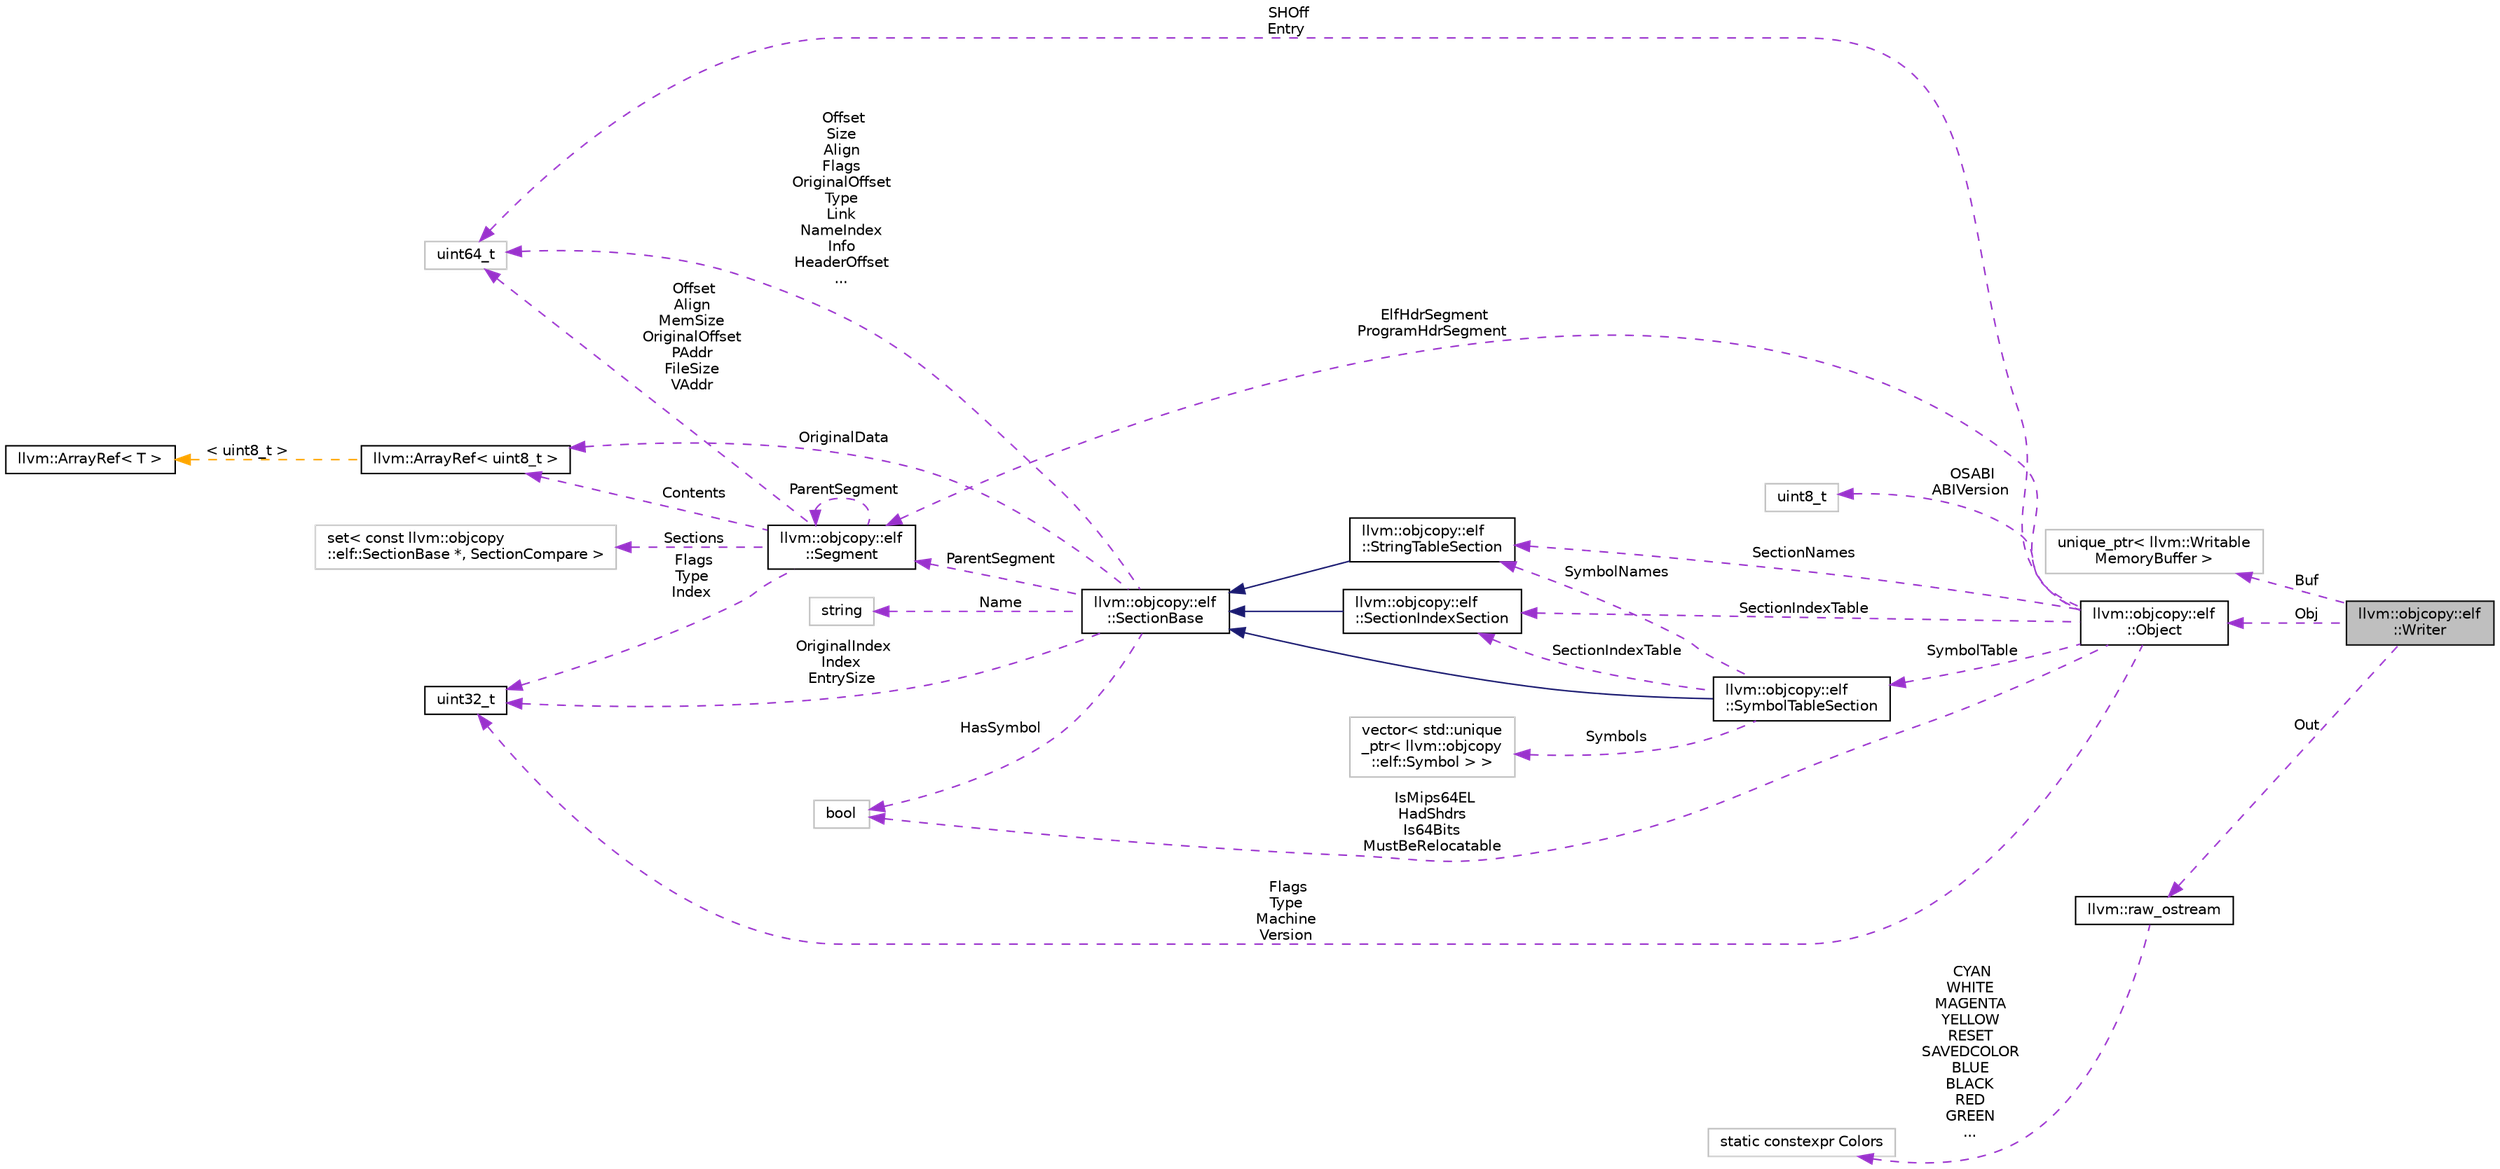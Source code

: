 digraph "llvm::objcopy::elf::Writer"
{
 // LATEX_PDF_SIZE
  bgcolor="transparent";
  edge [fontname="Helvetica",fontsize="10",labelfontname="Helvetica",labelfontsize="10"];
  node [fontname="Helvetica",fontsize="10",shape=record];
  rankdir="LR";
  Node1 [label="llvm::objcopy::elf\l::Writer",height=0.2,width=0.4,color="black", fillcolor="grey75", style="filled", fontcolor="black",tooltip=" "];
  Node2 -> Node1 [dir="back",color="darkorchid3",fontsize="10",style="dashed",label=" Buf" ,fontname="Helvetica"];
  Node2 [label="unique_ptr\< llvm::Writable\lMemoryBuffer \>",height=0.2,width=0.4,color="grey75",tooltip=" "];
  Node3 -> Node1 [dir="back",color="darkorchid3",fontsize="10",style="dashed",label=" Obj" ,fontname="Helvetica"];
  Node3 [label="llvm::objcopy::elf\l::Object",height=0.2,width=0.4,color="black",URL="$classllvm_1_1objcopy_1_1elf_1_1Object.html",tooltip=" "];
  Node4 -> Node3 [dir="back",color="darkorchid3",fontsize="10",style="dashed",label=" SHOff\nEntry" ,fontname="Helvetica"];
  Node4 [label="uint64_t",height=0.2,width=0.4,color="grey75",tooltip=" "];
  Node5 -> Node3 [dir="back",color="darkorchid3",fontsize="10",style="dashed",label=" ElfHdrSegment\nProgramHdrSegment" ,fontname="Helvetica"];
  Node5 [label="llvm::objcopy::elf\l::Segment",height=0.2,width=0.4,color="black",URL="$classllvm_1_1objcopy_1_1elf_1_1Segment.html",tooltip=" "];
  Node6 -> Node5 [dir="back",color="darkorchid3",fontsize="10",style="dashed",label=" Sections" ,fontname="Helvetica"];
  Node6 [label="set\< const llvm::objcopy\l::elf::SectionBase *, SectionCompare \>",height=0.2,width=0.4,color="grey75",tooltip=" "];
  Node4 -> Node5 [dir="back",color="darkorchid3",fontsize="10",style="dashed",label=" Offset\nAlign\nMemSize\nOriginalOffset\nPAddr\nFileSize\nVAddr" ,fontname="Helvetica"];
  Node5 -> Node5 [dir="back",color="darkorchid3",fontsize="10",style="dashed",label=" ParentSegment" ,fontname="Helvetica"];
  Node7 -> Node5 [dir="back",color="darkorchid3",fontsize="10",style="dashed",label=" Flags\nType\nIndex" ,fontname="Helvetica"];
  Node7 [label="uint32_t",height=0.2,width=0.4,color="black",URL="$classuint32__t.html",tooltip=" "];
  Node8 -> Node5 [dir="back",color="darkorchid3",fontsize="10",style="dashed",label=" Contents" ,fontname="Helvetica"];
  Node8 [label="llvm::ArrayRef\< uint8_t \>",height=0.2,width=0.4,color="black",URL="$classllvm_1_1ArrayRef.html",tooltip=" "];
  Node9 -> Node8 [dir="back",color="orange",fontsize="10",style="dashed",label=" \< uint8_t \>" ,fontname="Helvetica"];
  Node9 [label="llvm::ArrayRef\< T \>",height=0.2,width=0.4,color="black",URL="$classllvm_1_1ArrayRef.html",tooltip="ArrayRef - Represent a constant reference to an array (0 or more elements consecutively in memory),..."];
  Node7 -> Node3 [dir="back",color="darkorchid3",fontsize="10",style="dashed",label=" Flags\nType\nMachine\nVersion" ,fontname="Helvetica"];
  Node10 -> Node3 [dir="back",color="darkorchid3",fontsize="10",style="dashed",label=" OSABI\nABIVersion" ,fontname="Helvetica"];
  Node10 [label="uint8_t",height=0.2,width=0.4,color="grey75",tooltip=" "];
  Node11 -> Node3 [dir="back",color="darkorchid3",fontsize="10",style="dashed",label=" IsMips64EL\nHadShdrs\nIs64Bits\nMustBeRelocatable" ,fontname="Helvetica"];
  Node11 [label="bool",height=0.2,width=0.4,color="grey75",tooltip=" "];
  Node12 -> Node3 [dir="back",color="darkorchid3",fontsize="10",style="dashed",label=" SectionIndexTable" ,fontname="Helvetica"];
  Node12 [label="llvm::objcopy::elf\l::SectionIndexSection",height=0.2,width=0.4,color="black",URL="$classllvm_1_1objcopy_1_1elf_1_1SectionIndexSection.html",tooltip=" "];
  Node13 -> Node12 [dir="back",color="midnightblue",fontsize="10",style="solid",fontname="Helvetica"];
  Node13 [label="llvm::objcopy::elf\l::SectionBase",height=0.2,width=0.4,color="black",URL="$classllvm_1_1objcopy_1_1elf_1_1SectionBase.html",tooltip=" "];
  Node4 -> Node13 [dir="back",color="darkorchid3",fontsize="10",style="dashed",label=" Offset\nSize\nAlign\nFlags\nOriginalOffset\nType\nLink\nNameIndex\nInfo\nHeaderOffset\n..." ,fontname="Helvetica"];
  Node5 -> Node13 [dir="back",color="darkorchid3",fontsize="10",style="dashed",label=" ParentSegment" ,fontname="Helvetica"];
  Node7 -> Node13 [dir="back",color="darkorchid3",fontsize="10",style="dashed",label=" OriginalIndex\nIndex\nEntrySize" ,fontname="Helvetica"];
  Node11 -> Node13 [dir="back",color="darkorchid3",fontsize="10",style="dashed",label=" HasSymbol" ,fontname="Helvetica"];
  Node14 -> Node13 [dir="back",color="darkorchid3",fontsize="10",style="dashed",label=" Name" ,fontname="Helvetica"];
  Node14 [label="string",height=0.2,width=0.4,color="grey75",tooltip=" "];
  Node8 -> Node13 [dir="back",color="darkorchid3",fontsize="10",style="dashed",label=" OriginalData" ,fontname="Helvetica"];
  Node15 -> Node3 [dir="back",color="darkorchid3",fontsize="10",style="dashed",label=" SectionNames" ,fontname="Helvetica"];
  Node15 [label="llvm::objcopy::elf\l::StringTableSection",height=0.2,width=0.4,color="black",URL="$classllvm_1_1objcopy_1_1elf_1_1StringTableSection.html",tooltip=" "];
  Node13 -> Node15 [dir="back",color="midnightblue",fontsize="10",style="solid",fontname="Helvetica"];
  Node16 -> Node3 [dir="back",color="darkorchid3",fontsize="10",style="dashed",label=" SymbolTable" ,fontname="Helvetica"];
  Node16 [label="llvm::objcopy::elf\l::SymbolTableSection",height=0.2,width=0.4,color="black",URL="$classllvm_1_1objcopy_1_1elf_1_1SymbolTableSection.html",tooltip=" "];
  Node13 -> Node16 [dir="back",color="midnightblue",fontsize="10",style="solid",fontname="Helvetica"];
  Node12 -> Node16 [dir="back",color="darkorchid3",fontsize="10",style="dashed",label=" SectionIndexTable" ,fontname="Helvetica"];
  Node15 -> Node16 [dir="back",color="darkorchid3",fontsize="10",style="dashed",label=" SymbolNames" ,fontname="Helvetica"];
  Node17 -> Node16 [dir="back",color="darkorchid3",fontsize="10",style="dashed",label=" Symbols" ,fontname="Helvetica"];
  Node17 [label="vector\< std::unique\l_ptr\< llvm::objcopy\l::elf::Symbol \> \>",height=0.2,width=0.4,color="grey75",tooltip=" "];
  Node18 -> Node1 [dir="back",color="darkorchid3",fontsize="10",style="dashed",label=" Out" ,fontname="Helvetica"];
  Node18 [label="llvm::raw_ostream",height=0.2,width=0.4,color="black",URL="$classllvm_1_1raw__ostream.html",tooltip="This class implements an extremely fast bulk output stream that can only output to a stream."];
  Node19 -> Node18 [dir="back",color="darkorchid3",fontsize="10",style="dashed",label=" CYAN\nWHITE\nMAGENTA\nYELLOW\nRESET\nSAVEDCOLOR\nBLUE\nBLACK\nRED\nGREEN\n..." ,fontname="Helvetica"];
  Node19 [label="static constexpr Colors",height=0.2,width=0.4,color="grey75",tooltip=" "];
}
